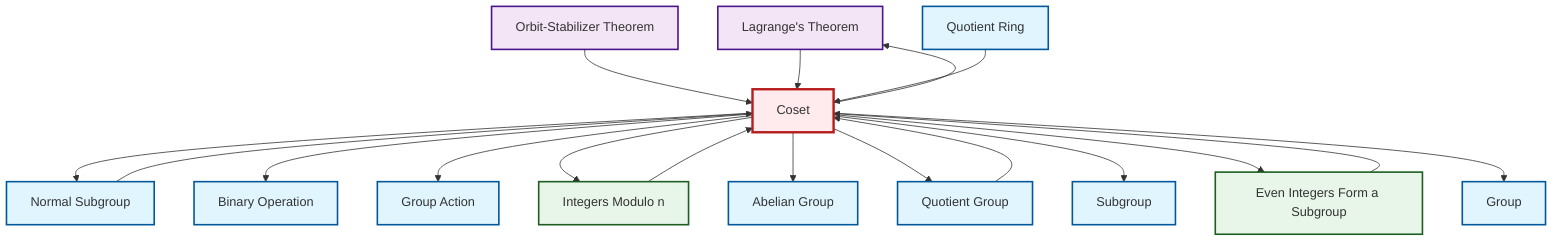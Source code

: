 graph TD
    classDef definition fill:#e1f5fe,stroke:#01579b,stroke-width:2px
    classDef theorem fill:#f3e5f5,stroke:#4a148c,stroke-width:2px
    classDef axiom fill:#fff3e0,stroke:#e65100,stroke-width:2px
    classDef example fill:#e8f5e9,stroke:#1b5e20,stroke-width:2px
    classDef current fill:#ffebee,stroke:#b71c1c,stroke-width:3px
    thm-lagrange["Lagrange's Theorem"]:::theorem
    ex-quotient-integers-mod-n["Integers Modulo n"]:::example
    thm-orbit-stabilizer["Orbit-Stabilizer Theorem"]:::theorem
    def-group["Group"]:::definition
    def-subgroup["Subgroup"]:::definition
    def-quotient-group["Quotient Group"]:::definition
    def-binary-operation["Binary Operation"]:::definition
    def-abelian-group["Abelian Group"]:::definition
    def-normal-subgroup["Normal Subgroup"]:::definition
    ex-even-integers-subgroup["Even Integers Form a Subgroup"]:::example
    def-group-action["Group Action"]:::definition
    def-coset["Coset"]:::definition
    def-quotient-ring["Quotient Ring"]:::definition
    thm-orbit-stabilizer --> def-coset
    def-coset --> def-normal-subgroup
    def-coset --> def-binary-operation
    def-coset --> def-group-action
    def-coset --> ex-quotient-integers-mod-n
    def-coset --> thm-lagrange
    ex-even-integers-subgroup --> def-coset
    thm-lagrange --> def-coset
    ex-quotient-integers-mod-n --> def-coset
    def-quotient-ring --> def-coset
    def-quotient-group --> def-coset
    def-coset --> def-abelian-group
    def-coset --> def-quotient-group
    def-coset --> def-subgroup
    def-normal-subgroup --> def-coset
    def-coset --> ex-even-integers-subgroup
    def-coset --> def-group
    class def-coset current